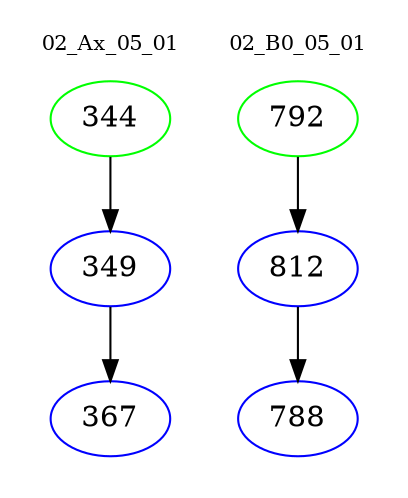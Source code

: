 digraph{
subgraph cluster_0 {
color = white
label = "02_Ax_05_01";
fontsize=10;
T0_344 [label="344", color="green"]
T0_344 -> T0_349 [color="black"]
T0_349 [label="349", color="blue"]
T0_349 -> T0_367 [color="black"]
T0_367 [label="367", color="blue"]
}
subgraph cluster_1 {
color = white
label = "02_B0_05_01";
fontsize=10;
T1_792 [label="792", color="green"]
T1_792 -> T1_812 [color="black"]
T1_812 [label="812", color="blue"]
T1_812 -> T1_788 [color="black"]
T1_788 [label="788", color="blue"]
}
}
